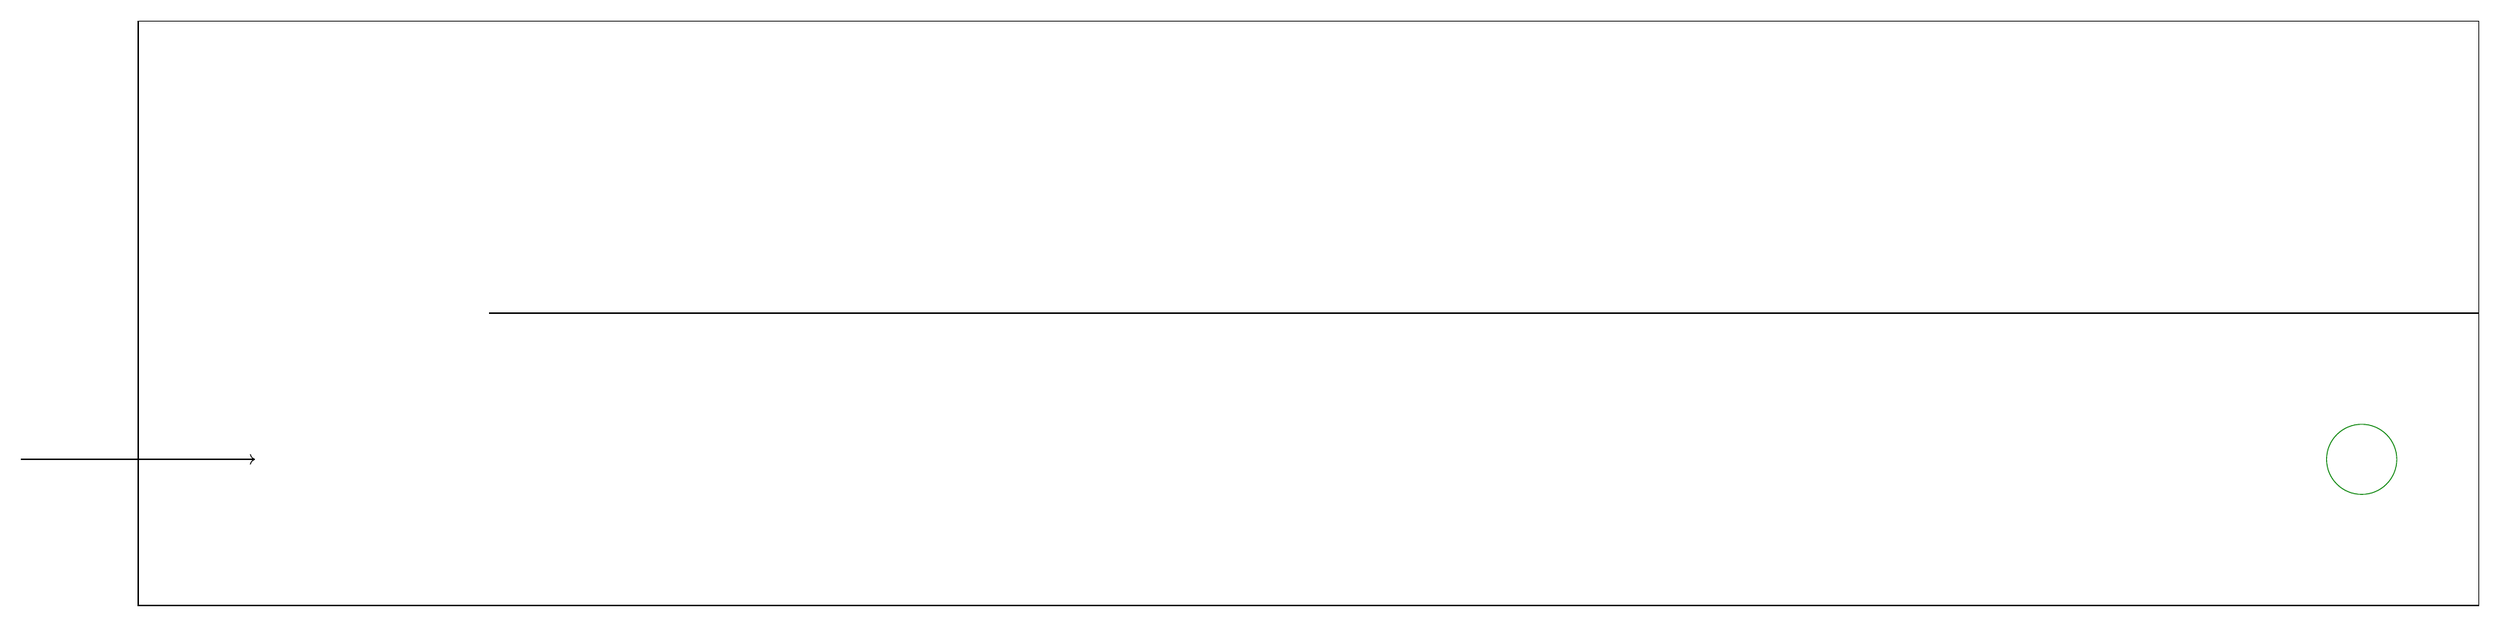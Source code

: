 % Raphael Reitzig, 2012.
% MIT license

%p% \usetikzlibrary{positioning}

\begin{tikzpicture}[auto,scale=2]
  \draw[semithick] (0,0) rectangle (20,5)
                   (3,2.5) -- (20,2.5);
  \draw[green!50!black] (19,1.25) circle (0.3);
  \draw[->] (-1,1.25) -- (1,1.25);
\end{tikzpicture}
